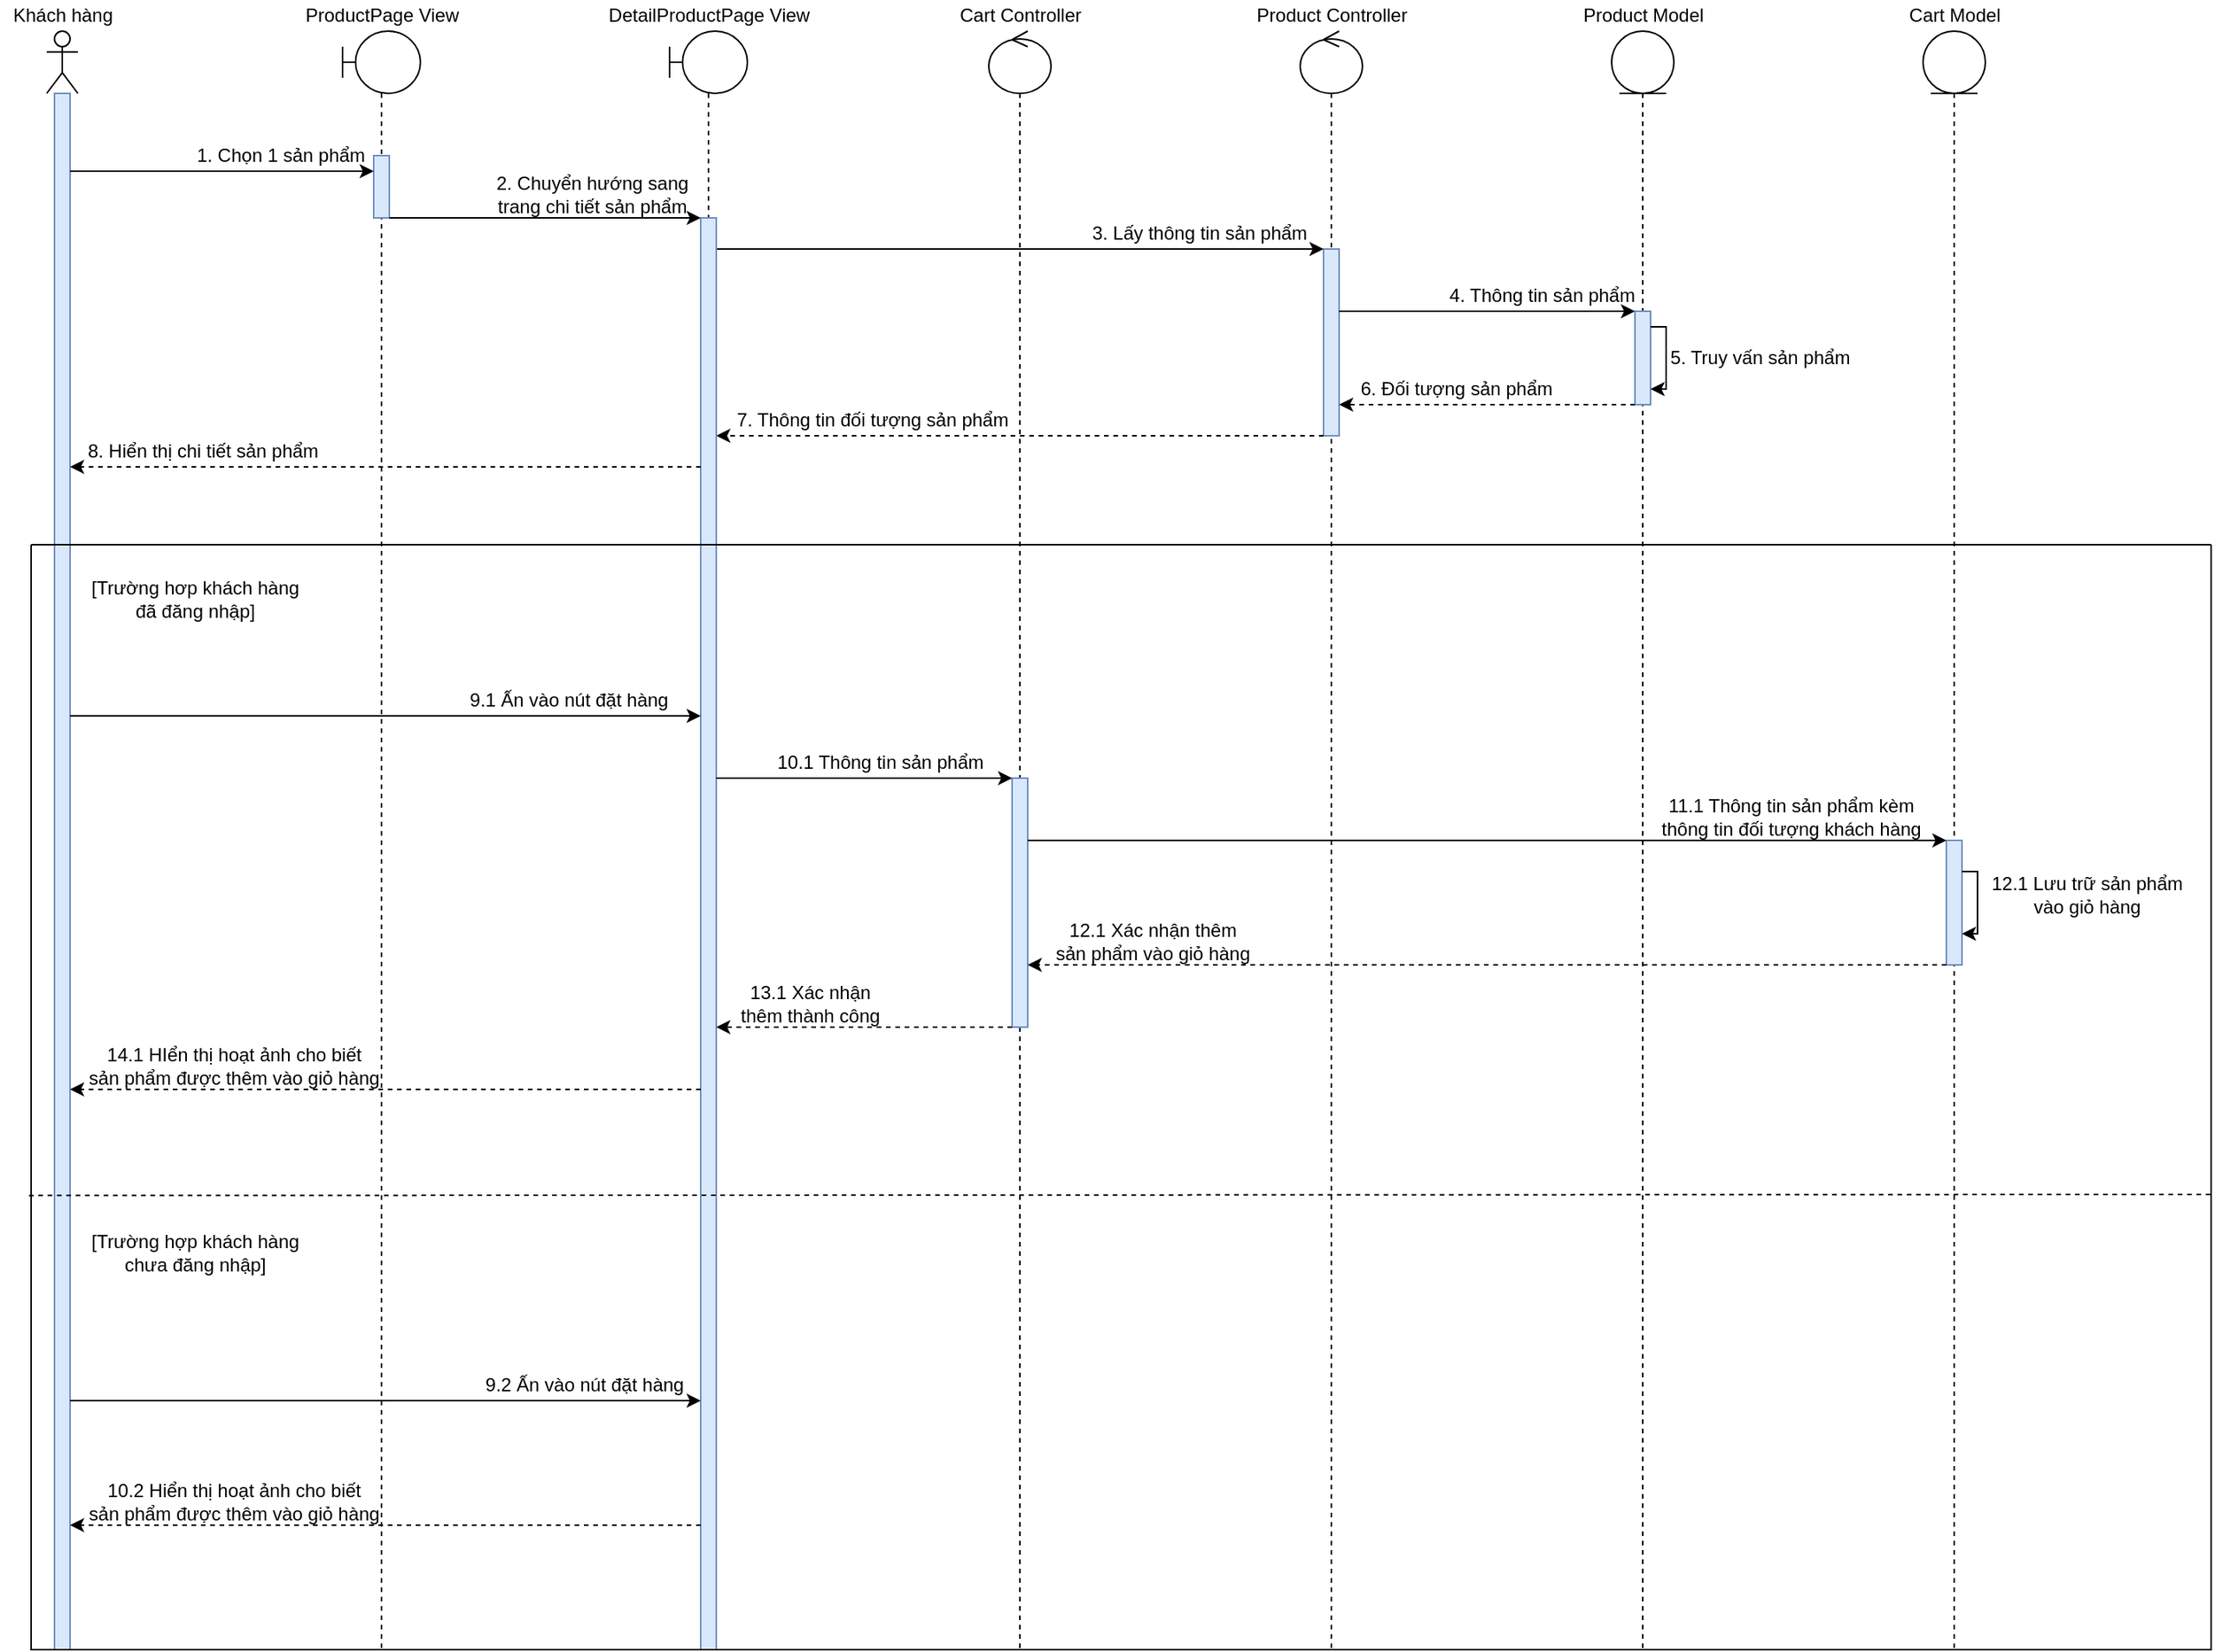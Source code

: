 <mxfile version="16.5.1" type="device"><diagram id="u0hKsZXPfIuquh2E1AJ1" name="Page-1"><mxGraphModel dx="865" dy="573" grid="1" gridSize="10" guides="1" tooltips="1" connect="1" arrows="1" fold="1" page="1" pageScale="1" pageWidth="850" pageHeight="1100" math="0" shadow="0"><root><mxCell id="0"/><mxCell id="1" parent="0"/><mxCell id="pRtw61TDTWOGneY2pAEU-13" value="" style="shape=umlLifeline;participant=umlActor;perimeter=lifelinePerimeter;whiteSpace=wrap;html=1;container=1;collapsible=0;recursiveResize=0;verticalAlign=top;spacingTop=36;outlineConnect=0;" parent="1" vertex="1"><mxGeometry x="130" y="280" width="20" height="1040" as="geometry"/></mxCell><mxCell id="eI_1PF2VvxfxwendwTuX-1" value="" style="html=1;points=[];perimeter=orthogonalPerimeter;fillColor=#dae8fc;strokeColor=#6c8ebf;" parent="pRtw61TDTWOGneY2pAEU-13" vertex="1"><mxGeometry x="5" y="40" width="10" height="1000" as="geometry"/></mxCell><mxCell id="pRtw61TDTWOGneY2pAEU-19" value="Khách hàng" style="text;html=1;align=center;verticalAlign=middle;resizable=0;points=[];autosize=1;strokeColor=none;fillColor=none;" parent="1" vertex="1"><mxGeometry x="100" y="260" width="80" height="20" as="geometry"/></mxCell><mxCell id="pRtw61TDTWOGneY2pAEU-20" value="" style="shape=umlLifeline;participant=umlBoundary;perimeter=lifelinePerimeter;whiteSpace=wrap;html=1;container=1;collapsible=0;recursiveResize=0;verticalAlign=top;spacingTop=36;outlineConnect=0;" parent="1" vertex="1"><mxGeometry x="320" y="280" width="50" height="1040" as="geometry"/></mxCell><mxCell id="h8o3GNSOeFZS6iM4-kB9-3" value="" style="html=1;points=[];perimeter=orthogonalPerimeter;fillColor=#dae8fc;strokeColor=#6c8ebf;" parent="pRtw61TDTWOGneY2pAEU-20" vertex="1"><mxGeometry x="20" y="80" width="10" height="40" as="geometry"/></mxCell><mxCell id="pRtw61TDTWOGneY2pAEU-22" value="" style="shape=umlLifeline;participant=umlControl;perimeter=lifelinePerimeter;whiteSpace=wrap;html=1;container=1;collapsible=0;recursiveResize=0;verticalAlign=top;spacingTop=36;outlineConnect=0;" parent="1" vertex="1"><mxGeometry x="735" y="280" width="40" height="1040" as="geometry"/></mxCell><mxCell id="NptYDzNUyHKl5-cVc5rD-7" value="" style="html=1;points=[];perimeter=orthogonalPerimeter;fillColor=#dae8fc;strokeColor=#6c8ebf;" parent="pRtw61TDTWOGneY2pAEU-22" vertex="1"><mxGeometry x="15" y="480" width="10" height="160" as="geometry"/></mxCell><mxCell id="pRtw61TDTWOGneY2pAEU-23" value="ProductPage View" style="text;html=1;align=center;verticalAlign=middle;resizable=0;points=[];autosize=1;strokeColor=none;fillColor=none;" parent="1" vertex="1"><mxGeometry x="290" y="260" width="110" height="20" as="geometry"/></mxCell><mxCell id="pRtw61TDTWOGneY2pAEU-24" value="Cart Controller" style="text;html=1;align=center;verticalAlign=middle;resizable=0;points=[];autosize=1;strokeColor=none;fillColor=none;" parent="1" vertex="1"><mxGeometry x="710" y="260" width="90" height="20" as="geometry"/></mxCell><mxCell id="pRtw61TDTWOGneY2pAEU-40" value="" style="shape=umlLifeline;participant=umlEntity;perimeter=lifelinePerimeter;whiteSpace=wrap;html=1;container=1;collapsible=0;recursiveResize=0;verticalAlign=top;spacingTop=36;outlineConnect=0;" parent="1" vertex="1"><mxGeometry x="1135" y="280" width="40" height="1040" as="geometry"/></mxCell><mxCell id="h8o3GNSOeFZS6iM4-kB9-16" value="" style="html=1;points=[];perimeter=orthogonalPerimeter;fillColor=#dae8fc;strokeColor=#6c8ebf;" parent="pRtw61TDTWOGneY2pAEU-40" vertex="1"><mxGeometry x="15" y="180" width="10" height="60" as="geometry"/></mxCell><mxCell id="h8o3GNSOeFZS6iM4-kB9-40" style="edgeStyle=orthogonalEdgeStyle;rounded=0;orthogonalLoop=1;jettySize=auto;html=1;" parent="pRtw61TDTWOGneY2pAEU-40" source="h8o3GNSOeFZS6iM4-kB9-16" target="h8o3GNSOeFZS6iM4-kB9-16" edge="1"><mxGeometry relative="1" as="geometry"><Array as="points"><mxPoint x="35" y="190"/></Array></mxGeometry></mxCell><mxCell id="pRtw61TDTWOGneY2pAEU-41" value="Product Model" style="text;html=1;align=center;verticalAlign=middle;resizable=0;points=[];autosize=1;strokeColor=none;fillColor=none;" parent="1" vertex="1"><mxGeometry x="1110" y="260" width="90" height="20" as="geometry"/></mxCell><mxCell id="h8o3GNSOeFZS6iM4-kB9-1" value="" style="shape=umlLifeline;participant=umlEntity;perimeter=lifelinePerimeter;whiteSpace=wrap;html=1;container=1;collapsible=0;recursiveResize=0;verticalAlign=top;spacingTop=36;outlineConnect=0;" parent="1" vertex="1"><mxGeometry x="1335" y="280" width="40" height="1040" as="geometry"/></mxCell><mxCell id="NptYDzNUyHKl5-cVc5rD-10" value="" style="html=1;points=[];perimeter=orthogonalPerimeter;fillColor=#dae8fc;strokeColor=#6c8ebf;" parent="h8o3GNSOeFZS6iM4-kB9-1" vertex="1"><mxGeometry x="15" y="520" width="10" height="80" as="geometry"/></mxCell><mxCell id="NptYDzNUyHKl5-cVc5rD-16" style="edgeStyle=orthogonalEdgeStyle;rounded=0;orthogonalLoop=1;jettySize=auto;html=1;" parent="h8o3GNSOeFZS6iM4-kB9-1" source="NptYDzNUyHKl5-cVc5rD-10" target="NptYDzNUyHKl5-cVc5rD-10" edge="1"><mxGeometry relative="1" as="geometry"><Array as="points"><mxPoint x="35" y="540"/></Array></mxGeometry></mxCell><mxCell id="h8o3GNSOeFZS6iM4-kB9-2" value="Cart Model" style="text;html=1;align=center;verticalAlign=middle;resizable=0;points=[];autosize=1;strokeColor=none;fillColor=none;" parent="1" vertex="1"><mxGeometry x="1320" y="260" width="70" height="20" as="geometry"/></mxCell><mxCell id="h8o3GNSOeFZS6iM4-kB9-7" style="edgeStyle=orthogonalEdgeStyle;rounded=0;orthogonalLoop=1;jettySize=auto;html=1;" parent="1" source="eI_1PF2VvxfxwendwTuX-1" target="h8o3GNSOeFZS6iM4-kB9-3" edge="1"><mxGeometry relative="1" as="geometry"><Array as="points"><mxPoint x="240" y="370"/><mxPoint x="240" y="370"/></Array></mxGeometry></mxCell><mxCell id="h8o3GNSOeFZS6iM4-kB9-8" value="1. Chọn 1 sản phẩm" style="text;html=1;align=center;verticalAlign=middle;resizable=0;points=[];autosize=1;strokeColor=none;fillColor=none;" parent="1" vertex="1"><mxGeometry x="220" y="350" width="120" height="20" as="geometry"/></mxCell><mxCell id="h8o3GNSOeFZS6iM4-kB9-9" value="" style="shape=umlLifeline;participant=umlControl;perimeter=lifelinePerimeter;whiteSpace=wrap;html=1;container=1;collapsible=0;recursiveResize=0;verticalAlign=top;spacingTop=36;outlineConnect=0;" parent="1" vertex="1"><mxGeometry x="935" y="280" width="40" height="1040" as="geometry"/></mxCell><mxCell id="h8o3GNSOeFZS6iM4-kB9-12" value="" style="html=1;points=[];perimeter=orthogonalPerimeter;fillColor=#dae8fc;strokeColor=#6c8ebf;" parent="h8o3GNSOeFZS6iM4-kB9-9" vertex="1"><mxGeometry x="15" y="140" width="10" height="120" as="geometry"/></mxCell><mxCell id="h8o3GNSOeFZS6iM4-kB9-10" value="Product Controller" style="text;html=1;align=center;verticalAlign=middle;resizable=0;points=[];autosize=1;strokeColor=none;fillColor=none;" parent="1" vertex="1"><mxGeometry x="900" y="260" width="110" height="20" as="geometry"/></mxCell><mxCell id="h8o3GNSOeFZS6iM4-kB9-13" style="edgeStyle=orthogonalEdgeStyle;rounded=0;orthogonalLoop=1;jettySize=auto;html=1;" parent="1" source="h8o3GNSOeFZS6iM4-kB9-33" target="h8o3GNSOeFZS6iM4-kB9-12" edge="1"><mxGeometry relative="1" as="geometry"><Array as="points"><mxPoint x="770" y="420"/><mxPoint x="770" y="420"/></Array></mxGeometry></mxCell><mxCell id="h8o3GNSOeFZS6iM4-kB9-14" value="3. Lấy thông tin sản phẩm" style="text;html=1;align=center;verticalAlign=middle;resizable=0;points=[];autosize=1;strokeColor=none;fillColor=none;" parent="1" vertex="1"><mxGeometry x="795" y="400" width="150" height="20" as="geometry"/></mxCell><mxCell id="h8o3GNSOeFZS6iM4-kB9-18" style="edgeStyle=orthogonalEdgeStyle;rounded=0;orthogonalLoop=1;jettySize=auto;html=1;" parent="1" source="h8o3GNSOeFZS6iM4-kB9-12" target="h8o3GNSOeFZS6iM4-kB9-16" edge="1"><mxGeometry relative="1" as="geometry"><Array as="points"><mxPoint x="1060" y="460"/><mxPoint x="1060" y="460"/></Array></mxGeometry></mxCell><mxCell id="h8o3GNSOeFZS6iM4-kB9-19" value="4. Thông tin sản phẩm" style="text;html=1;align=center;verticalAlign=middle;resizable=0;points=[];autosize=1;strokeColor=none;fillColor=none;" parent="1" vertex="1"><mxGeometry x="1025" y="440" width="130" height="20" as="geometry"/></mxCell><mxCell id="h8o3GNSOeFZS6iM4-kB9-24" value="5. Truy vấn sản phẩm" style="text;html=1;align=center;verticalAlign=middle;resizable=0;points=[];autosize=1;strokeColor=none;fillColor=none;" parent="1" vertex="1"><mxGeometry x="1165" y="480" width="130" height="20" as="geometry"/></mxCell><mxCell id="h8o3GNSOeFZS6iM4-kB9-26" style="edgeStyle=orthogonalEdgeStyle;rounded=0;orthogonalLoop=1;jettySize=auto;html=1;dashed=1;" parent="1" source="h8o3GNSOeFZS6iM4-kB9-16" target="h8o3GNSOeFZS6iM4-kB9-12" edge="1"><mxGeometry relative="1" as="geometry"><Array as="points"><mxPoint x="1060" y="520"/><mxPoint x="1060" y="520"/></Array></mxGeometry></mxCell><mxCell id="h8o3GNSOeFZS6iM4-kB9-27" value="6. Đối tượng sản phẩm" style="text;html=1;align=center;verticalAlign=middle;resizable=0;points=[];autosize=1;strokeColor=none;fillColor=none;" parent="1" vertex="1"><mxGeometry x="965" y="500" width="140" height="20" as="geometry"/></mxCell><mxCell id="h8o3GNSOeFZS6iM4-kB9-28" style="edgeStyle=orthogonalEdgeStyle;rounded=0;orthogonalLoop=1;jettySize=auto;html=1;dashed=1;" parent="1" source="h8o3GNSOeFZS6iM4-kB9-12" target="h8o3GNSOeFZS6iM4-kB9-33" edge="1"><mxGeometry relative="1" as="geometry"><Array as="points"><mxPoint x="760" y="540"/><mxPoint x="760" y="540"/></Array></mxGeometry></mxCell><mxCell id="h8o3GNSOeFZS6iM4-kB9-29" value="7. Thông tin đối tượng sản phẩm" style="text;html=1;align=center;verticalAlign=middle;resizable=0;points=[];autosize=1;strokeColor=none;fillColor=none;" parent="1" vertex="1"><mxGeometry x="565" y="520" width="190" height="20" as="geometry"/></mxCell><mxCell id="h8o3GNSOeFZS6iM4-kB9-32" value="" style="shape=umlLifeline;participant=umlBoundary;perimeter=lifelinePerimeter;whiteSpace=wrap;html=1;container=1;collapsible=0;recursiveResize=0;verticalAlign=top;spacingTop=36;outlineConnect=0;" parent="1" vertex="1"><mxGeometry x="530" y="280" width="50" height="1040" as="geometry"/></mxCell><mxCell id="h8o3GNSOeFZS6iM4-kB9-33" value="" style="html=1;points=[];perimeter=orthogonalPerimeter;fillColor=#dae8fc;strokeColor=#6c8ebf;" parent="h8o3GNSOeFZS6iM4-kB9-32" vertex="1"><mxGeometry x="20" y="120" width="10" height="920" as="geometry"/></mxCell><mxCell id="h8o3GNSOeFZS6iM4-kB9-34" value="DetailProductPage View" style="text;html=1;align=center;verticalAlign=middle;resizable=0;points=[];autosize=1;strokeColor=none;fillColor=none;" parent="1" vertex="1"><mxGeometry x="485" y="260" width="140" height="20" as="geometry"/></mxCell><mxCell id="h8o3GNSOeFZS6iM4-kB9-36" style="edgeStyle=orthogonalEdgeStyle;rounded=0;orthogonalLoop=1;jettySize=auto;html=1;" parent="1" source="h8o3GNSOeFZS6iM4-kB9-3" target="h8o3GNSOeFZS6iM4-kB9-33" edge="1"><mxGeometry relative="1" as="geometry"><Array as="points"><mxPoint x="450" y="400"/><mxPoint x="450" y="400"/></Array></mxGeometry></mxCell><mxCell id="h8o3GNSOeFZS6iM4-kB9-37" value="2. Chuyển hướng sang &lt;br&gt;trang chi tiết sản phẩm" style="text;html=1;align=center;verticalAlign=middle;resizable=0;points=[];autosize=1;strokeColor=none;fillColor=none;" parent="1" vertex="1"><mxGeometry x="410" y="370" width="140" height="30" as="geometry"/></mxCell><mxCell id="h8o3GNSOeFZS6iM4-kB9-38" style="edgeStyle=orthogonalEdgeStyle;rounded=0;orthogonalLoop=1;jettySize=auto;html=1;dashed=1;" parent="1" source="h8o3GNSOeFZS6iM4-kB9-33" target="eI_1PF2VvxfxwendwTuX-1" edge="1"><mxGeometry relative="1" as="geometry"><Array as="points"><mxPoint x="260" y="560"/><mxPoint x="260" y="560"/></Array></mxGeometry></mxCell><mxCell id="h8o3GNSOeFZS6iM4-kB9-39" value="8. Hiển thị chi tiết sản phẩm" style="text;html=1;align=center;verticalAlign=middle;resizable=0;points=[];autosize=1;strokeColor=none;fillColor=none;" parent="1" vertex="1"><mxGeometry x="150" y="540" width="160" height="20" as="geometry"/></mxCell><mxCell id="NptYDzNUyHKl5-cVc5rD-1" style="edgeStyle=orthogonalEdgeStyle;rounded=0;orthogonalLoop=1;jettySize=auto;html=1;" parent="1" source="eI_1PF2VvxfxwendwTuX-1" target="h8o3GNSOeFZS6iM4-kB9-33" edge="1"><mxGeometry relative="1" as="geometry"><Array as="points"><mxPoint x="360" y="720"/><mxPoint x="360" y="720"/></Array></mxGeometry></mxCell><mxCell id="NptYDzNUyHKl5-cVc5rD-8" style="edgeStyle=orthogonalEdgeStyle;rounded=0;orthogonalLoop=1;jettySize=auto;html=1;" parent="1" source="h8o3GNSOeFZS6iM4-kB9-33" target="NptYDzNUyHKl5-cVc5rD-7" edge="1"><mxGeometry relative="1" as="geometry"><Array as="points"><mxPoint x="670" y="760"/><mxPoint x="670" y="760"/></Array></mxGeometry></mxCell><mxCell id="NptYDzNUyHKl5-cVc5rD-11" style="edgeStyle=orthogonalEdgeStyle;rounded=0;orthogonalLoop=1;jettySize=auto;html=1;" parent="1" source="NptYDzNUyHKl5-cVc5rD-7" target="NptYDzNUyHKl5-cVc5rD-10" edge="1"><mxGeometry relative="1" as="geometry"><Array as="points"><mxPoint x="1210" y="800"/><mxPoint x="1210" y="800"/></Array></mxGeometry></mxCell><mxCell id="NptYDzNUyHKl5-cVc5rD-18" style="edgeStyle=orthogonalEdgeStyle;rounded=0;orthogonalLoop=1;jettySize=auto;html=1;dashed=1;" parent="1" source="NptYDzNUyHKl5-cVc5rD-10" target="NptYDzNUyHKl5-cVc5rD-7" edge="1"><mxGeometry relative="1" as="geometry"><Array as="points"><mxPoint x="1060" y="880"/><mxPoint x="1060" y="880"/></Array></mxGeometry></mxCell><mxCell id="NptYDzNUyHKl5-cVc5rD-20" style="edgeStyle=orthogonalEdgeStyle;rounded=0;orthogonalLoop=1;jettySize=auto;html=1;dashed=1;" parent="1" source="NptYDzNUyHKl5-cVc5rD-7" target="h8o3GNSOeFZS6iM4-kB9-33" edge="1"><mxGeometry relative="1" as="geometry"><Array as="points"><mxPoint x="660" y="920"/><mxPoint x="660" y="920"/></Array></mxGeometry></mxCell><mxCell id="NptYDzNUyHKl5-cVc5rD-22" style="edgeStyle=orthogonalEdgeStyle;rounded=0;orthogonalLoop=1;jettySize=auto;html=1;dashed=1;" parent="1" source="h8o3GNSOeFZS6iM4-kB9-33" target="eI_1PF2VvxfxwendwTuX-1" edge="1"><mxGeometry relative="1" as="geometry"><Array as="points"><mxPoint x="390" y="960"/><mxPoint x="390" y="960"/></Array></mxGeometry></mxCell><mxCell id="NptYDzNUyHKl5-cVc5rD-26" style="edgeStyle=orthogonalEdgeStyle;rounded=0;orthogonalLoop=1;jettySize=auto;html=1;" parent="1" source="eI_1PF2VvxfxwendwTuX-1" target="h8o3GNSOeFZS6iM4-kB9-33" edge="1"><mxGeometry relative="1" as="geometry"><mxPoint x="155" y="730.043" as="sourcePoint"/><mxPoint x="560" y="730.043" as="targetPoint"/><Array as="points"><mxPoint x="370" y="1160"/><mxPoint x="370" y="1160"/></Array></mxGeometry></mxCell><mxCell id="NptYDzNUyHKl5-cVc5rD-28" style="edgeStyle=orthogonalEdgeStyle;rounded=0;orthogonalLoop=1;jettySize=auto;html=1;dashed=1;" parent="1" source="h8o3GNSOeFZS6iM4-kB9-33" target="eI_1PF2VvxfxwendwTuX-1" edge="1"><mxGeometry relative="1" as="geometry"><mxPoint x="560" y="970.043" as="sourcePoint"/><mxPoint x="155" y="970.043" as="targetPoint"/><Array as="points"><mxPoint x="400" y="1240"/><mxPoint x="400" y="1240"/></Array></mxGeometry></mxCell><mxCell id="NptYDzNUyHKl5-cVc5rD-32" value="" style="swimlane;startSize=0;" parent="1" vertex="1"><mxGeometry x="120" y="610" width="1400" height="710" as="geometry"><mxRectangle x="120" y="610" width="50" height="40" as="alternateBounds"/></mxGeometry></mxCell><mxCell id="NptYDzNUyHKl5-cVc5rD-2" value="[Trường hơp khách hàng &lt;br&gt;đã đăng nhập]" style="text;html=1;align=center;verticalAlign=middle;resizable=0;points=[];autosize=1;strokeColor=none;fillColor=none;" parent="NptYDzNUyHKl5-cVc5rD-32" vertex="1"><mxGeometry x="30" y="20" width="150" height="30" as="geometry"/></mxCell><mxCell id="NptYDzNUyHKl5-cVc5rD-6" value="9.1 Ấn vào nút đặt hàng" style="text;html=1;align=center;verticalAlign=middle;resizable=0;points=[];autosize=1;strokeColor=none;fillColor=none;" parent="NptYDzNUyHKl5-cVc5rD-32" vertex="1"><mxGeometry x="275" y="90" width="140" height="20" as="geometry"/></mxCell><mxCell id="NptYDzNUyHKl5-cVc5rD-9" value="10.1 Thông tin sản phẩm" style="text;html=1;align=center;verticalAlign=middle;resizable=0;points=[];autosize=1;strokeColor=none;fillColor=none;" parent="NptYDzNUyHKl5-cVc5rD-32" vertex="1"><mxGeometry x="470" y="130" width="150" height="20" as="geometry"/></mxCell><mxCell id="NptYDzNUyHKl5-cVc5rD-17" value="12.1 Lưu trữ sản phẩm&lt;br&gt;vào giỏ hàng" style="text;html=1;align=center;verticalAlign=middle;resizable=0;points=[];autosize=1;strokeColor=none;fillColor=none;" parent="NptYDzNUyHKl5-cVc5rD-32" vertex="1"><mxGeometry x="1250" y="210" width="140" height="30" as="geometry"/></mxCell><mxCell id="NptYDzNUyHKl5-cVc5rD-19" value="12.1 Xác nhận thêm &lt;br&gt;sản phẩm vào giỏ hàng" style="text;html=1;align=center;verticalAlign=middle;resizable=0;points=[];autosize=1;strokeColor=none;fillColor=none;" parent="NptYDzNUyHKl5-cVc5rD-32" vertex="1"><mxGeometry x="650" y="240" width="140" height="30" as="geometry"/></mxCell><mxCell id="NptYDzNUyHKl5-cVc5rD-21" value="13.1 Xác nhận &lt;br&gt;thêm thành công" style="text;html=1;align=center;verticalAlign=middle;resizable=0;points=[];autosize=1;strokeColor=none;fillColor=none;" parent="NptYDzNUyHKl5-cVc5rD-32" vertex="1"><mxGeometry x="450" y="280" width="100" height="30" as="geometry"/></mxCell><mxCell id="NptYDzNUyHKl5-cVc5rD-25" value="[Trường hợp khách hàng&lt;br&gt;chưa đăng nhập]" style="text;html=1;align=center;verticalAlign=middle;resizable=0;points=[];autosize=1;strokeColor=none;fillColor=none;" parent="NptYDzNUyHKl5-cVc5rD-32" vertex="1"><mxGeometry x="30" y="440" width="150" height="30" as="geometry"/></mxCell><mxCell id="NptYDzNUyHKl5-cVc5rD-27" value="9.2 Ấn vào nút đặt hàng" style="text;html=1;align=center;verticalAlign=middle;resizable=0;points=[];autosize=1;strokeColor=none;fillColor=none;" parent="NptYDzNUyHKl5-cVc5rD-32" vertex="1"><mxGeometry x="285" y="530" width="140" height="20" as="geometry"/></mxCell><mxCell id="NptYDzNUyHKl5-cVc5rD-23" value="14.1 HIển thị hoạt ảnh cho biết&lt;br&gt;sản phẩm được thêm vào giỏ hàng" style="text;html=1;align=center;verticalAlign=middle;resizable=0;points=[];autosize=1;strokeColor=none;fillColor=none;" parent="NptYDzNUyHKl5-cVc5rD-32" vertex="1"><mxGeometry x="30" y="320" width="200" height="30" as="geometry"/></mxCell><mxCell id="NptYDzNUyHKl5-cVc5rD-15" value="11.1 Thông tin sản phẩm kèm &lt;br&gt;thông tin đối tượng khách hàng" style="text;html=1;align=center;verticalAlign=middle;resizable=0;points=[];autosize=1;strokeColor=none;fillColor=none;" parent="NptYDzNUyHKl5-cVc5rD-32" vertex="1"><mxGeometry x="1040" y="160" width="180" height="30" as="geometry"/></mxCell><mxCell id="NptYDzNUyHKl5-cVc5rD-31" value="10.2 Hiển thị hoạt ảnh cho biết&lt;br&gt;sản phẩm được thêm vào giỏ hàng" style="text;html=1;align=center;verticalAlign=middle;resizable=0;points=[];autosize=1;strokeColor=none;fillColor=none;" parent="NptYDzNUyHKl5-cVc5rD-32" vertex="1"><mxGeometry x="30" y="600" width="200" height="30" as="geometry"/></mxCell><mxCell id="NptYDzNUyHKl5-cVc5rD-33" value="" style="endArrow=none;dashed=1;html=1;rounded=0;exitX=-0.001;exitY=0.589;exitDx=0;exitDy=0;exitPerimeter=0;entryX=1;entryY=0.588;entryDx=0;entryDy=0;entryPerimeter=0;" parent="1" source="NptYDzNUyHKl5-cVc5rD-32" target="NptYDzNUyHKl5-cVc5rD-32" edge="1"><mxGeometry width="50" height="50" relative="1" as="geometry"><mxPoint x="490" y="920" as="sourcePoint"/><mxPoint x="540" y="870" as="targetPoint"/></mxGeometry></mxCell></root></mxGraphModel></diagram></mxfile>